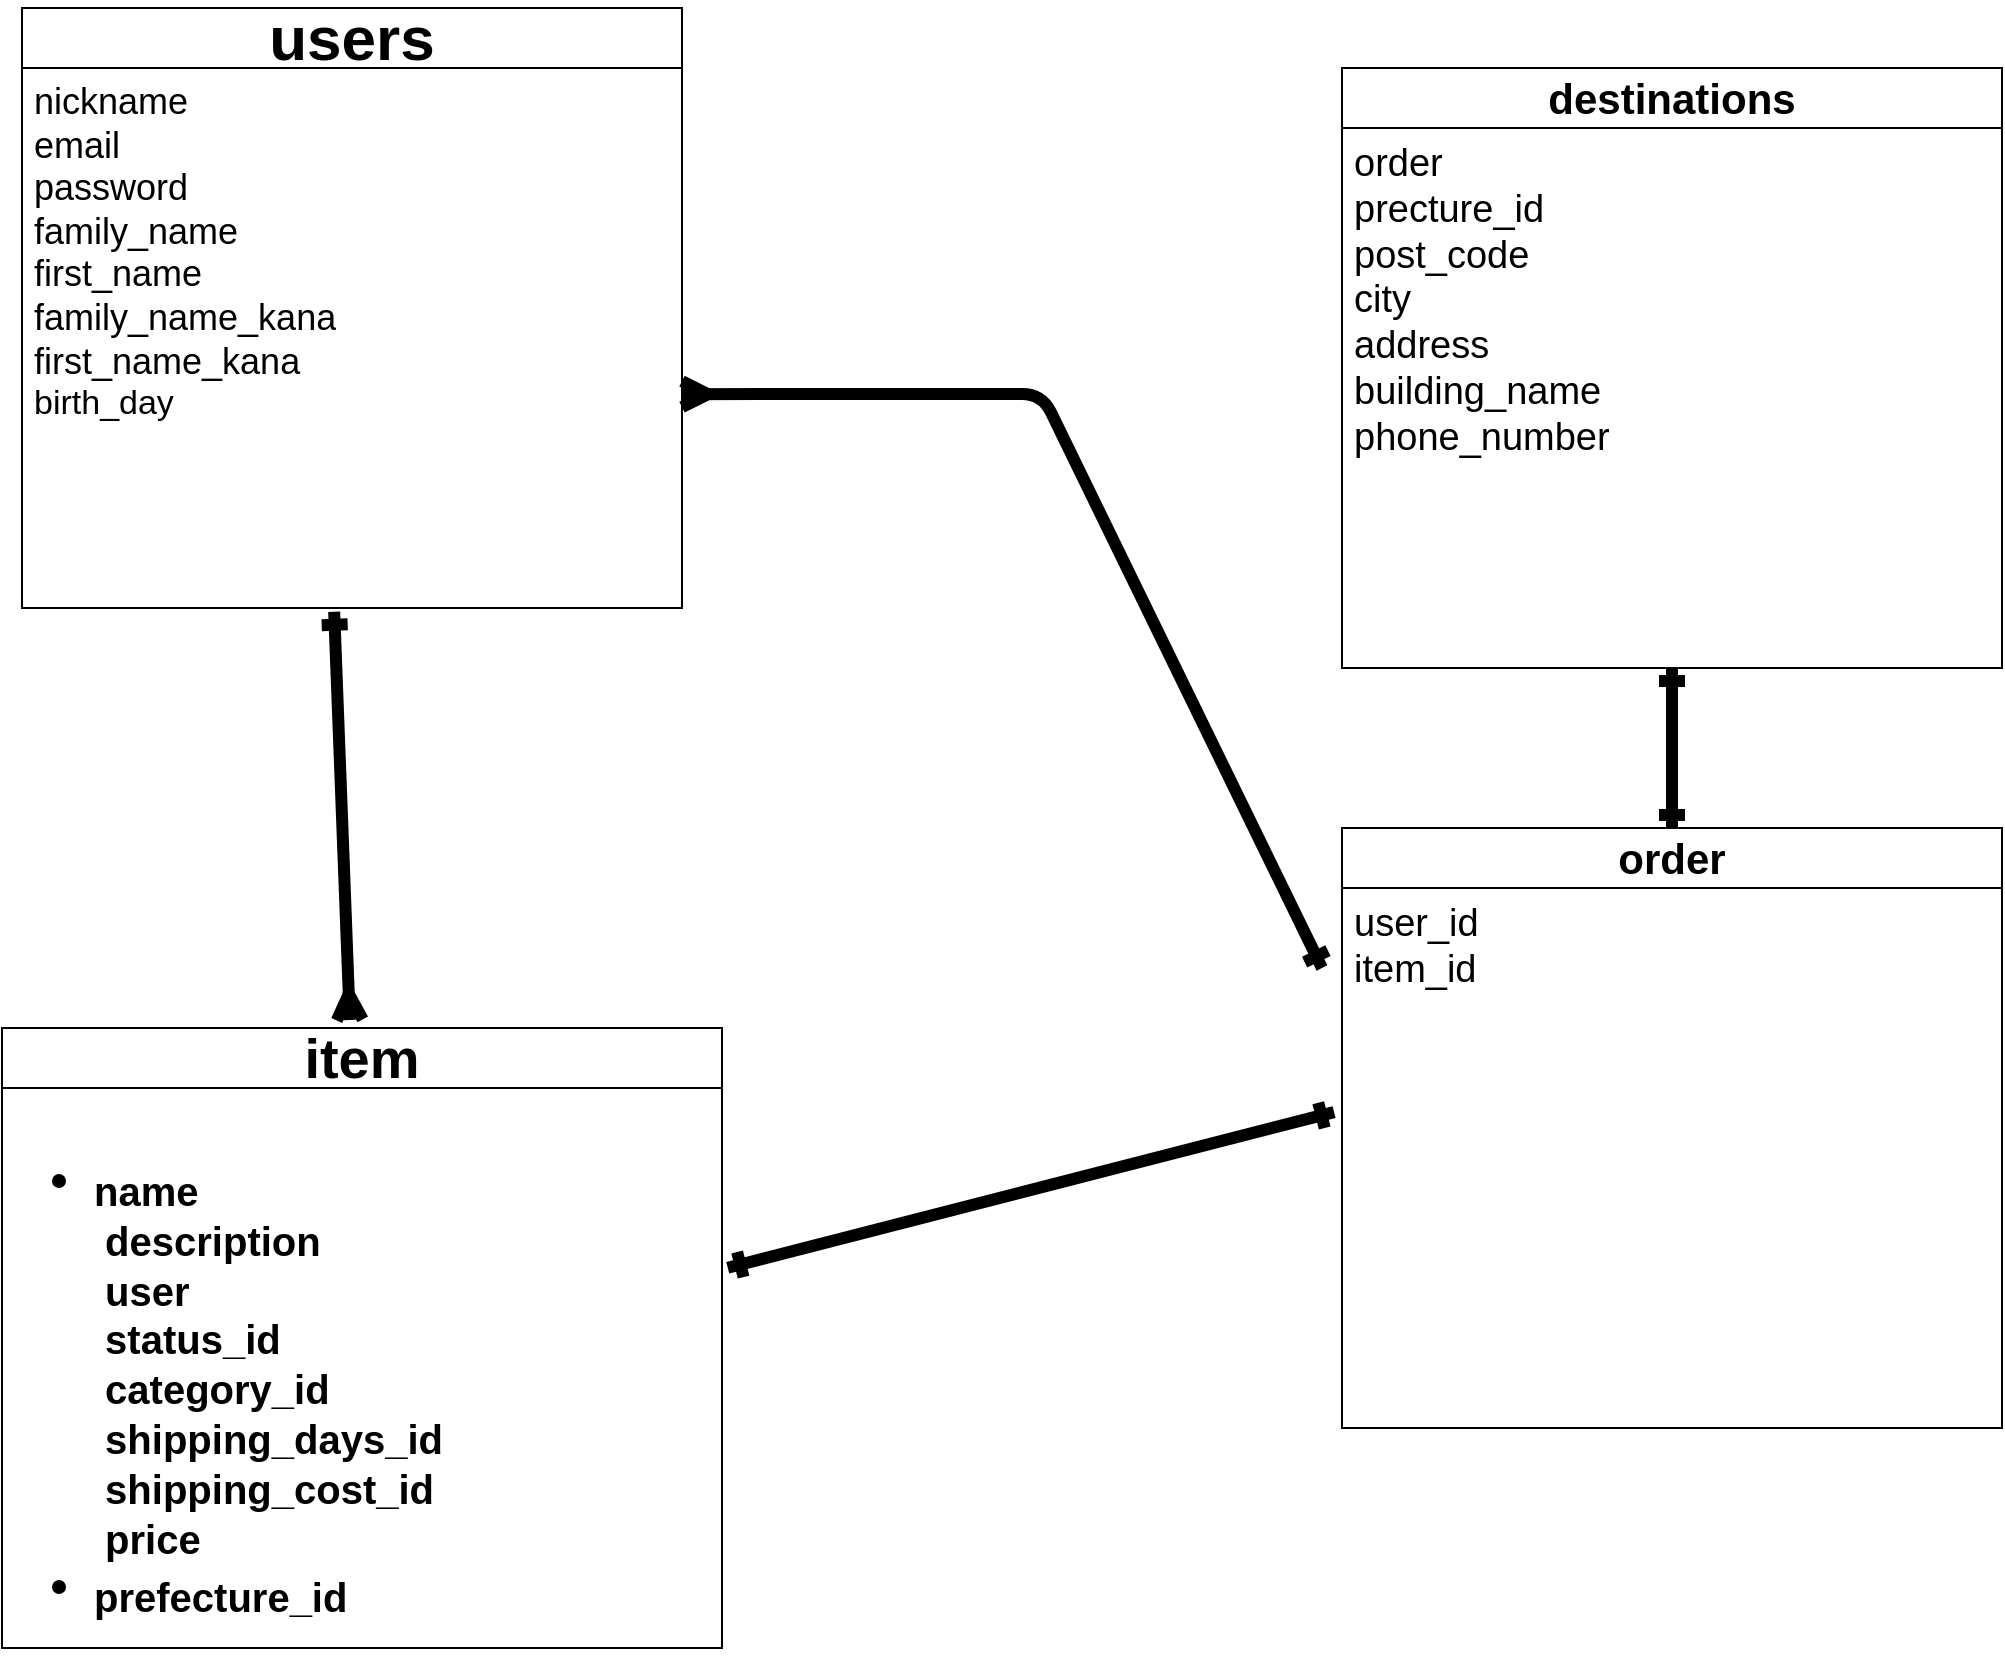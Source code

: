 <mxfile>
    <diagram id="hPUGMhigIW1tk5o6sYi4" name="ページ1">
        <mxGraphModel dx="876" dy="2911" grid="1" gridSize="10" guides="1" tooltips="1" connect="1" arrows="1" fold="1" page="1" pageScale="1" pageWidth="827" pageHeight="1169" math="0" shadow="0">
            <root>
                <mxCell id="0"/>
                <mxCell id="1" parent="0"/>
                <mxCell id="11" value="users" style="swimlane;fontStyle=1;childLayout=stackLayout;horizontal=1;startSize=30;horizontalStack=0;resizeParent=1;resizeParentMax=0;resizeLast=0;collapsible=1;marginBottom=0;whiteSpace=wrap;html=1;fontSize=31;" vertex="1" parent="1">
                    <mxGeometry x="40" y="-1860" width="330" height="300" as="geometry"/>
                </mxCell>
                <mxCell id="12" value="&lt;font style=&quot;&quot;&gt;&lt;font style=&quot;font-size: 18px;&quot;&gt;nickname&lt;br&gt;email&lt;br&gt;password&lt;br&gt;family_name&lt;br&gt;first_name&lt;/font&gt;&lt;br&gt;&lt;font style=&quot;font-size: 18px;&quot;&gt;family_name_kana&lt;br&gt;first_name_kana&lt;/font&gt;&lt;br&gt;&lt;font style=&quot;font-size: 17px;&quot;&gt;birth_day&lt;/font&gt;&lt;/font&gt;" style="text;strokeColor=default;fillColor=none;align=left;verticalAlign=top;spacingLeft=4;spacingRight=4;overflow=hidden;points=[[0,0.5],[1,0.5]];portConstraint=eastwest;rotatable=0;whiteSpace=wrap;html=1;" vertex="1" parent="11">
                    <mxGeometry y="30" width="330" height="270" as="geometry"/>
                </mxCell>
                <mxCell id="71" value="" style="edgeStyle=none;html=1;strokeWidth=6;fontSize=28;startArrow=ERone;startFill=0;endArrow=ERone;endFill=0;" edge="1" parent="1" source="52" target="69">
                    <mxGeometry relative="1" as="geometry"/>
                </mxCell>
                <mxCell id="52" value="&lt;font style=&quot;font-size: 21px;&quot;&gt;&lt;b&gt;destinations&lt;/b&gt;&lt;/font&gt;" style="swimlane;fontStyle=0;childLayout=stackLayout;horizontal=1;startSize=30;horizontalStack=0;resizeParent=1;resizeParentMax=0;resizeLast=0;collapsible=1;marginBottom=0;whiteSpace=wrap;html=1;" vertex="1" parent="1">
                    <mxGeometry x="700" y="-1830" width="330" height="300" as="geometry"/>
                </mxCell>
                <mxCell id="62" value="order&lt;br style=&quot;font-size: 19px;&quot;&gt;precture_id&lt;br style=&quot;font-size: 19px;&quot;&gt;post_code&lt;br style=&quot;font-size: 19px;&quot;&gt;city&lt;br style=&quot;font-size: 19px;&quot;&gt;address&lt;br style=&quot;font-size: 19px;&quot;&gt;building_name&lt;br style=&quot;font-size: 19px;&quot;&gt;phone_number" style="text;strokeColor=default;fillColor=none;align=left;verticalAlign=top;spacingLeft=4;spacingRight=4;overflow=hidden;points=[[0,0.5],[1,0.5]];portConstraint=eastwest;rotatable=0;whiteSpace=wrap;html=1;fontSize=19;" vertex="1" parent="52">
                    <mxGeometry y="30" width="330" height="270" as="geometry"/>
                </mxCell>
                <mxCell id="40" value="item" style="swimlane;fontStyle=1;childLayout=stackLayout;horizontal=1;startSize=30;horizontalStack=0;resizeParent=1;resizeParentMax=0;resizeLast=0;collapsible=1;marginBottom=0;whiteSpace=wrap;html=1;fontSize=28;rotation=0;" vertex="1" parent="1">
                    <mxGeometry x="30" y="-1350" width="360" height="310" as="geometry"/>
                </mxCell>
                <mxCell id="41" value="&lt;ul style=&quot;font-size: 24px;&quot;&gt;&lt;li style=&quot;&quot;&gt;&lt;div style=&quot;line-height: 18px;&quot;&gt;&lt;div style=&quot;&quot;&gt;&lt;b&gt;&lt;sub&gt;name&amp;nbsp;&lt;/sub&gt;&lt;/b&gt;&lt;/div&gt;&lt;div style=&quot;&quot;&gt;&lt;span style=&quot;&quot;&gt;&lt;b&gt;&lt;sub&gt;&amp;nbsp;description&lt;/sub&gt;&lt;/b&gt;&lt;/span&gt;&lt;/div&gt;&lt;div style=&quot;&quot;&gt;&lt;span style=&quot;&quot;&gt;&lt;b&gt;&lt;sub&gt;&amp;nbsp;user&amp;nbsp;&lt;/sub&gt;&lt;/b&gt;&lt;/span&gt;&lt;/div&gt;&lt;div style=&quot;&quot;&gt;&lt;span style=&quot;&quot;&gt;&lt;b&gt;&lt;sub&gt;&amp;nbsp;status_id&amp;nbsp;&lt;/sub&gt;&lt;/b&gt;&lt;/span&gt;&lt;/div&gt;&lt;div style=&quot;&quot;&gt;&lt;span style=&quot;&quot;&gt;&lt;b&gt;&lt;sub&gt;&amp;nbsp;category_id&amp;nbsp;&lt;/sub&gt;&lt;/b&gt;&lt;/span&gt;&lt;/div&gt;&lt;div style=&quot;&quot;&gt;&lt;span style=&quot;&quot;&gt;&lt;b&gt;&lt;sub&gt;&amp;nbsp;shipping_days_id&amp;nbsp;&amp;nbsp;&lt;/sub&gt;&lt;/b&gt;&lt;/span&gt;&lt;/div&gt;&lt;div style=&quot;&quot;&gt;&lt;span style=&quot;&quot;&gt;&lt;b&gt;&lt;sub&gt;&amp;nbsp;shipping_cost_id&amp;nbsp;&lt;/sub&gt;&lt;/b&gt;&lt;/span&gt;&lt;/div&gt;&lt;div style=&quot;&quot;&gt;&lt;span style=&quot;&quot;&gt;&lt;b&gt;&lt;sub&gt;&amp;nbsp;price&amp;nbsp;&lt;/sub&gt;&lt;/b&gt;&lt;/span&gt;&lt;/div&gt;&lt;/div&gt;&lt;/li&gt;&lt;li style=&quot;&quot;&gt;&lt;div style=&quot;&quot;&gt;&lt;div style=&quot;line-height: 18px;&quot;&gt;&lt;b&gt;&lt;sub&gt;prefecture_id &lt;/sub&gt;&lt;/b&gt;&lt;/div&gt;&lt;/div&gt;&lt;/li&gt;&lt;/ul&gt;" style="text;strokeColor=default;fillColor=none;align=left;verticalAlign=top;spacingLeft=4;spacingRight=4;overflow=hidden;points=[[0,0.5],[1,0.5]];portConstraint=eastwest;rotatable=0;whiteSpace=wrap;html=1;fontSize=16;horizontal=1;rotation=0;" vertex="1" parent="40">
                    <mxGeometry y="30" width="360" height="280" as="geometry"/>
                </mxCell>
                <mxCell id="63" style="edgeStyle=none;html=1;fontSize=21;startArrow=ERone;startFill=0;entryX=1;entryY=0.604;entryDx=0;entryDy=0;entryPerimeter=0;endArrow=ERmany;endFill=0;strokeWidth=6;" edge="1" parent="1" target="12">
                    <mxGeometry relative="1" as="geometry">
                        <mxPoint x="690" y="-1380" as="sourcePoint"/>
                        <mxPoint x="360" y="-1645" as="targetPoint"/>
                        <Array as="points">
                            <mxPoint x="550" y="-1667"/>
                        </Array>
                    </mxGeometry>
                </mxCell>
                <mxCell id="64" style="edgeStyle=none;html=1;fontSize=21;startArrow=ERone;startFill=0;endArrow=ERone;endFill=0;strokeWidth=6;exitX=1.008;exitY=0.321;exitDx=0;exitDy=0;exitPerimeter=0;entryX=-0.012;entryY=0.415;entryDx=0;entryDy=0;entryPerimeter=0;" edge="1" parent="1" source="41" target="70">
                    <mxGeometry relative="1" as="geometry">
                        <mxPoint x="740" y="-1390" as="sourcePoint"/>
                        <mxPoint x="460" y="-1300" as="targetPoint"/>
                    </mxGeometry>
                </mxCell>
                <mxCell id="66" style="edgeStyle=none;html=1;exitX=0.483;exitY=-0.013;exitDx=0;exitDy=0;fontSize=21;startArrow=ERmany;startFill=0;entryX=0.473;entryY=1.007;entryDx=0;entryDy=0;entryPerimeter=0;endArrow=ERone;endFill=0;strokeWidth=6;exitPerimeter=0;" edge="1" parent="1" source="40" target="12">
                    <mxGeometry relative="1" as="geometry">
                        <mxPoint x="500" y="-1470" as="sourcePoint"/>
                        <mxPoint x="165" y="-1471.92" as="targetPoint"/>
                    </mxGeometry>
                </mxCell>
                <mxCell id="69" value="&lt;span style=&quot;font-size: 21px;&quot;&gt;&lt;b&gt;order&lt;/b&gt;&lt;/span&gt;" style="swimlane;fontStyle=0;childLayout=stackLayout;horizontal=1;startSize=30;horizontalStack=0;resizeParent=1;resizeParentMax=0;resizeLast=0;collapsible=1;marginBottom=0;whiteSpace=wrap;html=1;" vertex="1" parent="1">
                    <mxGeometry x="700" y="-1450" width="330" height="300" as="geometry"/>
                </mxCell>
                <mxCell id="70" value="user_id&lt;br&gt;item_id" style="text;strokeColor=default;fillColor=none;align=left;verticalAlign=top;spacingLeft=4;spacingRight=4;overflow=hidden;points=[[0,0.5],[1,0.5]];portConstraint=eastwest;rotatable=0;whiteSpace=wrap;html=1;fontSize=19;" vertex="1" parent="69">
                    <mxGeometry y="30" width="330" height="270" as="geometry"/>
                </mxCell>
            </root>
        </mxGraphModel>
    </diagram>
</mxfile>
